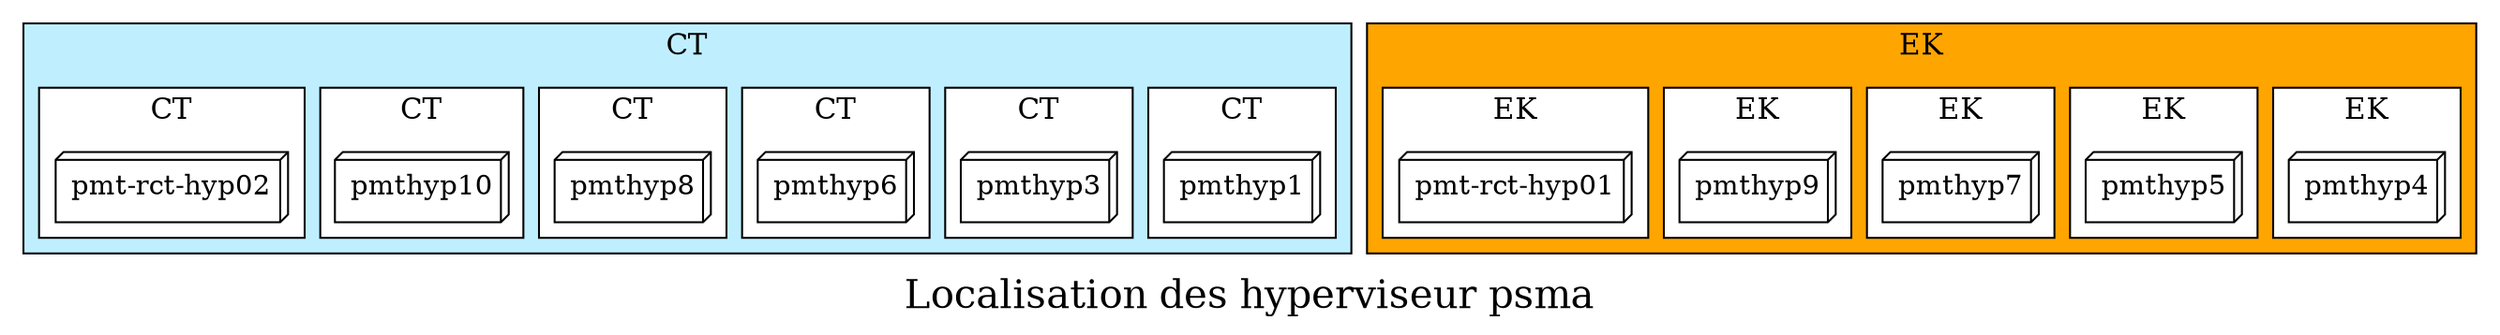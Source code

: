 digraph G {
    style=bold;
    label="Localisation des hyperviseur psma"
    fontsize = 20

    # impair : CT : lightblue1
    # pair : EK : navajowhite1
    # h20 : lightyellow3


    subgraph cluster_CT {
        label = "CT";
        fillcolor="lightblue1";
        style="filled";
        fontsize = 15
        
        subgraph cluster_CT_PMTHYP1 {
            fillcolor="white";
            style="filled";
            pmthyp1 [ shape = box3d, ] ;
        }
        subgraph cluster_CT_PMTHYP3 {
            fillcolor="white";
            style="filled";
            pmthyp3 [ shape = box3d, ] ;
        }
        subgraph cluster_CT_PMTHYP6 {
            fillcolor="white";
            style="filled";
            pmthyp6 [ shape = box3d, ] ;
        }
        subgraph cluster_CT_PMTHYP8 {
            fillcolor="white";
            style="filled";
            pmthyp8 [ shape = box3d, ] ;
        }
        subgraph cluster_CT_PMTHYP10 {
            fillcolor="white";
            style="filled";
            pmthyp10 [ shape = box3d, ] ;
        }
        subgraph cluster_CT_PMT_RCT_HYP02 {
            fillcolor="white";
            style="filled";
            "pmt-rct-hyp02" [ shape = box3d, ] ;
        }
    }

    subgraph cluster_EK {
        label = "EK";
        fillcolor="orange";
        style="filled";
        fontsize = 15
        
        subgraph cluster_CT_PMTHYP4 {
            fillcolor="white";
            style="filled";
            pmthyp4 [ shape = box3d, ] ;
        }
        subgraph cluster_CT_PMTHYP5 {
            fillcolor="white";
            style="filled";
            pmthyp5 [ shape = box3d, ] ;
        }
        subgraph cluster_CT_PMTHYP7 {
            fillcolor="white";
            style="filled";
            pmthyp7 [ shape = box3d, ] ;
        }
        subgraph cluster_CT_PMTHYP9 {
            fillcolor="white";
            style="filled";
            pmthyp9 [ shape = box3d, ] ;
        }
        subgraph cluster_CT_PMT_RCT_HYP01 {
            fillcolor="white";
            style="filled";
            "pmt-rct-hyp01" [ shape = box3d, ] ;
        }
    }
}
